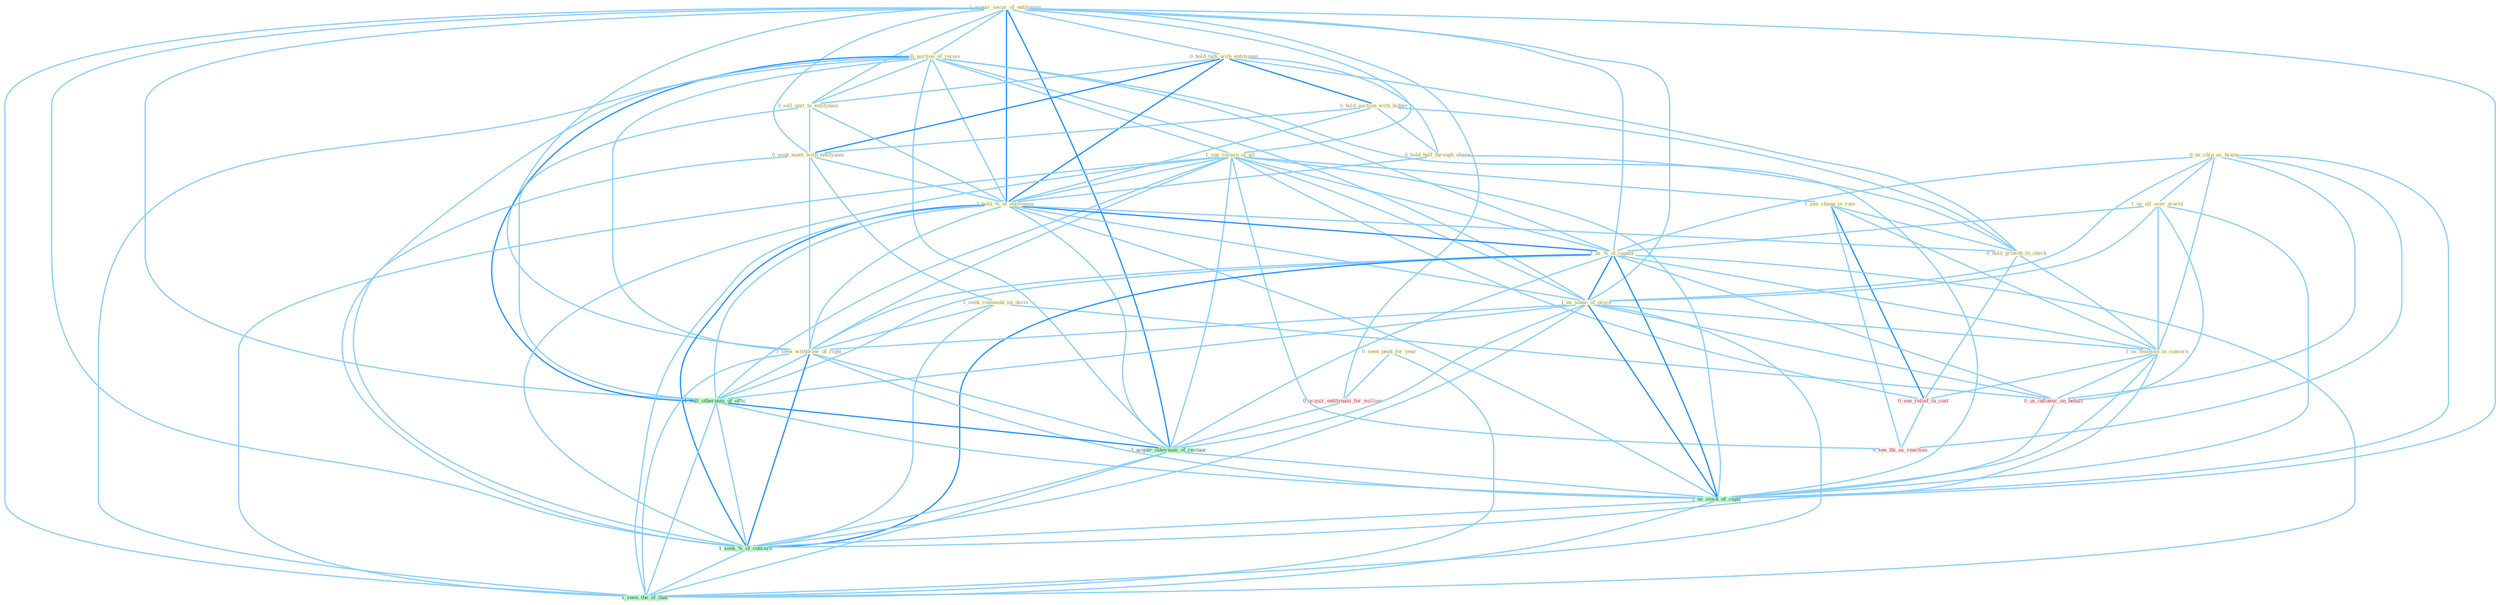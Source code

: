 Graph G{ 
    node
    [shape=polygon,style=filled,width=.5,height=.06,color="#BDFCC9",fixedsize=true,fontsize=4,
    fontcolor="#2f4f4f"];
    {node
    [color="#ffffe0", fontcolor="#8b7d6b"] "1_acquir_secur_of_entitynam " "1_sell_portion_of_receiv " "0_hold_talk_with_entitynam " "0_hold_auction_with_bidder " "0_sell_unit_to_entitynam " "0_hold_half_through_share " "0_us_chip_as_brain " "0_seek_meet_with_entitynam " "1_seek_comment_on_decis " "1_see_culmin_of_all " "1_see_chang_in_rate " "1_us_all_over_world " "1_hold_%_of_entitynam " "1_us_%_of_capabl " "0_hold_growth_in_check " "1_us_some_of_proce " "1_us_foothold_in_concern " "0_seen_peak_for_year " "1_seek_withdraw_of_right "}
{node [color="#fff0f5", fontcolor="#b22222"] "0_acquir_entitynam_for_million " "0_us_influenc_on_behalf " "0_see_relief_in_cost " "0_see_thi_as_reaction "}
edge [color="#B0E2FF"];

	"1_acquir_secur_of_entitynam " -- "1_sell_portion_of_receiv " [w="1", color="#87cefa" ];
	"1_acquir_secur_of_entitynam " -- "0_hold_talk_with_entitynam " [w="1", color="#87cefa" ];
	"1_acquir_secur_of_entitynam " -- "0_sell_unit_to_entitynam " [w="1", color="#87cefa" ];
	"1_acquir_secur_of_entitynam " -- "0_seek_meet_with_entitynam " [w="1", color="#87cefa" ];
	"1_acquir_secur_of_entitynam " -- "1_see_culmin_of_all " [w="1", color="#87cefa" ];
	"1_acquir_secur_of_entitynam " -- "1_hold_%_of_entitynam " [w="2", color="#1e90ff" , len=0.8];
	"1_acquir_secur_of_entitynam " -- "1_us_%_of_capabl " [w="1", color="#87cefa" ];
	"1_acquir_secur_of_entitynam " -- "1_us_some_of_proce " [w="1", color="#87cefa" ];
	"1_acquir_secur_of_entitynam " -- "1_seek_withdraw_of_right " [w="1", color="#87cefa" ];
	"1_acquir_secur_of_entitynam " -- "0_acquir_entitynam_for_million " [w="1", color="#87cefa" ];
	"1_acquir_secur_of_entitynam " -- "1_sell_othernum_of_offic " [w="1", color="#87cefa" ];
	"1_acquir_secur_of_entitynam " -- "1_acquir_othernum_of_restaur " [w="2", color="#1e90ff" , len=0.8];
	"1_acquir_secur_of_entitynam " -- "1_us_stock_of_capit " [w="1", color="#87cefa" ];
	"1_acquir_secur_of_entitynam " -- "1_seek_%_of_concern " [w="1", color="#87cefa" ];
	"1_acquir_secur_of_entitynam " -- "1_seen_the_of_that " [w="1", color="#87cefa" ];
	"1_sell_portion_of_receiv " -- "0_sell_unit_to_entitynam " [w="1", color="#87cefa" ];
	"1_sell_portion_of_receiv " -- "1_see_culmin_of_all " [w="1", color="#87cefa" ];
	"1_sell_portion_of_receiv " -- "1_hold_%_of_entitynam " [w="1", color="#87cefa" ];
	"1_sell_portion_of_receiv " -- "1_us_%_of_capabl " [w="1", color="#87cefa" ];
	"1_sell_portion_of_receiv " -- "1_us_some_of_proce " [w="1", color="#87cefa" ];
	"1_sell_portion_of_receiv " -- "1_seek_withdraw_of_right " [w="1", color="#87cefa" ];
	"1_sell_portion_of_receiv " -- "1_sell_othernum_of_offic " [w="2", color="#1e90ff" , len=0.8];
	"1_sell_portion_of_receiv " -- "1_acquir_othernum_of_restaur " [w="1", color="#87cefa" ];
	"1_sell_portion_of_receiv " -- "1_us_stock_of_capit " [w="1", color="#87cefa" ];
	"1_sell_portion_of_receiv " -- "1_seek_%_of_concern " [w="1", color="#87cefa" ];
	"1_sell_portion_of_receiv " -- "1_seen_the_of_that " [w="1", color="#87cefa" ];
	"0_hold_talk_with_entitynam " -- "0_hold_auction_with_bidder " [w="2", color="#1e90ff" , len=0.8];
	"0_hold_talk_with_entitynam " -- "0_sell_unit_to_entitynam " [w="1", color="#87cefa" ];
	"0_hold_talk_with_entitynam " -- "0_hold_half_through_share " [w="1", color="#87cefa" ];
	"0_hold_talk_with_entitynam " -- "0_seek_meet_with_entitynam " [w="2", color="#1e90ff" , len=0.8];
	"0_hold_talk_with_entitynam " -- "1_hold_%_of_entitynam " [w="2", color="#1e90ff" , len=0.8];
	"0_hold_talk_with_entitynam " -- "0_hold_growth_in_check " [w="1", color="#87cefa" ];
	"0_hold_auction_with_bidder " -- "0_hold_half_through_share " [w="1", color="#87cefa" ];
	"0_hold_auction_with_bidder " -- "0_seek_meet_with_entitynam " [w="1", color="#87cefa" ];
	"0_hold_auction_with_bidder " -- "1_hold_%_of_entitynam " [w="1", color="#87cefa" ];
	"0_hold_auction_with_bidder " -- "0_hold_growth_in_check " [w="1", color="#87cefa" ];
	"0_sell_unit_to_entitynam " -- "0_seek_meet_with_entitynam " [w="1", color="#87cefa" ];
	"0_sell_unit_to_entitynam " -- "1_hold_%_of_entitynam " [w="1", color="#87cefa" ];
	"0_sell_unit_to_entitynam " -- "1_sell_othernum_of_offic " [w="1", color="#87cefa" ];
	"0_hold_half_through_share " -- "1_hold_%_of_entitynam " [w="1", color="#87cefa" ];
	"0_hold_half_through_share " -- "0_hold_growth_in_check " [w="1", color="#87cefa" ];
	"0_us_chip_as_brain " -- "1_us_all_over_world " [w="1", color="#87cefa" ];
	"0_us_chip_as_brain " -- "1_us_%_of_capabl " [w="1", color="#87cefa" ];
	"0_us_chip_as_brain " -- "1_us_some_of_proce " [w="1", color="#87cefa" ];
	"0_us_chip_as_brain " -- "1_us_foothold_in_concern " [w="1", color="#87cefa" ];
	"0_us_chip_as_brain " -- "0_us_influenc_on_behalf " [w="1", color="#87cefa" ];
	"0_us_chip_as_brain " -- "0_see_thi_as_reaction " [w="1", color="#87cefa" ];
	"0_us_chip_as_brain " -- "1_us_stock_of_capit " [w="1", color="#87cefa" ];
	"0_seek_meet_with_entitynam " -- "1_seek_comment_on_decis " [w="1", color="#87cefa" ];
	"0_seek_meet_with_entitynam " -- "1_hold_%_of_entitynam " [w="1", color="#87cefa" ];
	"0_seek_meet_with_entitynam " -- "1_seek_withdraw_of_right " [w="1", color="#87cefa" ];
	"0_seek_meet_with_entitynam " -- "1_seek_%_of_concern " [w="1", color="#87cefa" ];
	"1_seek_comment_on_decis " -- "1_seek_withdraw_of_right " [w="1", color="#87cefa" ];
	"1_seek_comment_on_decis " -- "0_us_influenc_on_behalf " [w="1", color="#87cefa" ];
	"1_seek_comment_on_decis " -- "1_seek_%_of_concern " [w="1", color="#87cefa" ];
	"1_see_culmin_of_all " -- "1_see_chang_in_rate " [w="1", color="#87cefa" ];
	"1_see_culmin_of_all " -- "1_hold_%_of_entitynam " [w="1", color="#87cefa" ];
	"1_see_culmin_of_all " -- "1_us_%_of_capabl " [w="1", color="#87cefa" ];
	"1_see_culmin_of_all " -- "1_us_some_of_proce " [w="1", color="#87cefa" ];
	"1_see_culmin_of_all " -- "1_seek_withdraw_of_right " [w="1", color="#87cefa" ];
	"1_see_culmin_of_all " -- "1_sell_othernum_of_offic " [w="1", color="#87cefa" ];
	"1_see_culmin_of_all " -- "0_see_relief_in_cost " [w="1", color="#87cefa" ];
	"1_see_culmin_of_all " -- "0_see_thi_as_reaction " [w="1", color="#87cefa" ];
	"1_see_culmin_of_all " -- "1_acquir_othernum_of_restaur " [w="1", color="#87cefa" ];
	"1_see_culmin_of_all " -- "1_us_stock_of_capit " [w="1", color="#87cefa" ];
	"1_see_culmin_of_all " -- "1_seek_%_of_concern " [w="1", color="#87cefa" ];
	"1_see_culmin_of_all " -- "1_seen_the_of_that " [w="1", color="#87cefa" ];
	"1_see_chang_in_rate " -- "0_hold_growth_in_check " [w="1", color="#87cefa" ];
	"1_see_chang_in_rate " -- "1_us_foothold_in_concern " [w="1", color="#87cefa" ];
	"1_see_chang_in_rate " -- "0_see_relief_in_cost " [w="2", color="#1e90ff" , len=0.8];
	"1_see_chang_in_rate " -- "0_see_thi_as_reaction " [w="1", color="#87cefa" ];
	"1_us_all_over_world " -- "1_us_%_of_capabl " [w="1", color="#87cefa" ];
	"1_us_all_over_world " -- "1_us_some_of_proce " [w="1", color="#87cefa" ];
	"1_us_all_over_world " -- "1_us_foothold_in_concern " [w="1", color="#87cefa" ];
	"1_us_all_over_world " -- "0_us_influenc_on_behalf " [w="1", color="#87cefa" ];
	"1_us_all_over_world " -- "1_us_stock_of_capit " [w="1", color="#87cefa" ];
	"1_hold_%_of_entitynam " -- "1_us_%_of_capabl " [w="2", color="#1e90ff" , len=0.8];
	"1_hold_%_of_entitynam " -- "0_hold_growth_in_check " [w="1", color="#87cefa" ];
	"1_hold_%_of_entitynam " -- "1_us_some_of_proce " [w="1", color="#87cefa" ];
	"1_hold_%_of_entitynam " -- "1_seek_withdraw_of_right " [w="1", color="#87cefa" ];
	"1_hold_%_of_entitynam " -- "1_sell_othernum_of_offic " [w="1", color="#87cefa" ];
	"1_hold_%_of_entitynam " -- "1_acquir_othernum_of_restaur " [w="1", color="#87cefa" ];
	"1_hold_%_of_entitynam " -- "1_us_stock_of_capit " [w="1", color="#87cefa" ];
	"1_hold_%_of_entitynam " -- "1_seek_%_of_concern " [w="2", color="#1e90ff" , len=0.8];
	"1_hold_%_of_entitynam " -- "1_seen_the_of_that " [w="1", color="#87cefa" ];
	"1_us_%_of_capabl " -- "1_us_some_of_proce " [w="2", color="#1e90ff" , len=0.8];
	"1_us_%_of_capabl " -- "1_us_foothold_in_concern " [w="1", color="#87cefa" ];
	"1_us_%_of_capabl " -- "1_seek_withdraw_of_right " [w="1", color="#87cefa" ];
	"1_us_%_of_capabl " -- "1_sell_othernum_of_offic " [w="1", color="#87cefa" ];
	"1_us_%_of_capabl " -- "0_us_influenc_on_behalf " [w="1", color="#87cefa" ];
	"1_us_%_of_capabl " -- "1_acquir_othernum_of_restaur " [w="1", color="#87cefa" ];
	"1_us_%_of_capabl " -- "1_us_stock_of_capit " [w="2", color="#1e90ff" , len=0.8];
	"1_us_%_of_capabl " -- "1_seek_%_of_concern " [w="2", color="#1e90ff" , len=0.8];
	"1_us_%_of_capabl " -- "1_seen_the_of_that " [w="1", color="#87cefa" ];
	"0_hold_growth_in_check " -- "1_us_foothold_in_concern " [w="1", color="#87cefa" ];
	"0_hold_growth_in_check " -- "0_see_relief_in_cost " [w="1", color="#87cefa" ];
	"1_us_some_of_proce " -- "1_us_foothold_in_concern " [w="1", color="#87cefa" ];
	"1_us_some_of_proce " -- "1_seek_withdraw_of_right " [w="1", color="#87cefa" ];
	"1_us_some_of_proce " -- "1_sell_othernum_of_offic " [w="1", color="#87cefa" ];
	"1_us_some_of_proce " -- "0_us_influenc_on_behalf " [w="1", color="#87cefa" ];
	"1_us_some_of_proce " -- "1_acquir_othernum_of_restaur " [w="1", color="#87cefa" ];
	"1_us_some_of_proce " -- "1_us_stock_of_capit " [w="2", color="#1e90ff" , len=0.8];
	"1_us_some_of_proce " -- "1_seek_%_of_concern " [w="1", color="#87cefa" ];
	"1_us_some_of_proce " -- "1_seen_the_of_that " [w="1", color="#87cefa" ];
	"1_us_foothold_in_concern " -- "0_us_influenc_on_behalf " [w="1", color="#87cefa" ];
	"1_us_foothold_in_concern " -- "0_see_relief_in_cost " [w="1", color="#87cefa" ];
	"1_us_foothold_in_concern " -- "1_us_stock_of_capit " [w="1", color="#87cefa" ];
	"1_us_foothold_in_concern " -- "1_seek_%_of_concern " [w="1", color="#87cefa" ];
	"0_seen_peak_for_year " -- "0_acquir_entitynam_for_million " [w="1", color="#87cefa" ];
	"0_seen_peak_for_year " -- "1_seen_the_of_that " [w="1", color="#87cefa" ];
	"1_seek_withdraw_of_right " -- "1_sell_othernum_of_offic " [w="1", color="#87cefa" ];
	"1_seek_withdraw_of_right " -- "1_acquir_othernum_of_restaur " [w="1", color="#87cefa" ];
	"1_seek_withdraw_of_right " -- "1_us_stock_of_capit " [w="1", color="#87cefa" ];
	"1_seek_withdraw_of_right " -- "1_seek_%_of_concern " [w="2", color="#1e90ff" , len=0.8];
	"1_seek_withdraw_of_right " -- "1_seen_the_of_that " [w="1", color="#87cefa" ];
	"0_acquir_entitynam_for_million " -- "1_acquir_othernum_of_restaur " [w="1", color="#87cefa" ];
	"1_sell_othernum_of_offic " -- "1_acquir_othernum_of_restaur " [w="2", color="#1e90ff" , len=0.8];
	"1_sell_othernum_of_offic " -- "1_us_stock_of_capit " [w="1", color="#87cefa" ];
	"1_sell_othernum_of_offic " -- "1_seek_%_of_concern " [w="1", color="#87cefa" ];
	"1_sell_othernum_of_offic " -- "1_seen_the_of_that " [w="1", color="#87cefa" ];
	"0_us_influenc_on_behalf " -- "1_us_stock_of_capit " [w="1", color="#87cefa" ];
	"0_see_relief_in_cost " -- "0_see_thi_as_reaction " [w="1", color="#87cefa" ];
	"1_acquir_othernum_of_restaur " -- "1_us_stock_of_capit " [w="1", color="#87cefa" ];
	"1_acquir_othernum_of_restaur " -- "1_seek_%_of_concern " [w="1", color="#87cefa" ];
	"1_acquir_othernum_of_restaur " -- "1_seen_the_of_that " [w="1", color="#87cefa" ];
	"1_us_stock_of_capit " -- "1_seek_%_of_concern " [w="1", color="#87cefa" ];
	"1_us_stock_of_capit " -- "1_seen_the_of_that " [w="1", color="#87cefa" ];
	"1_seek_%_of_concern " -- "1_seen_the_of_that " [w="1", color="#87cefa" ];
}